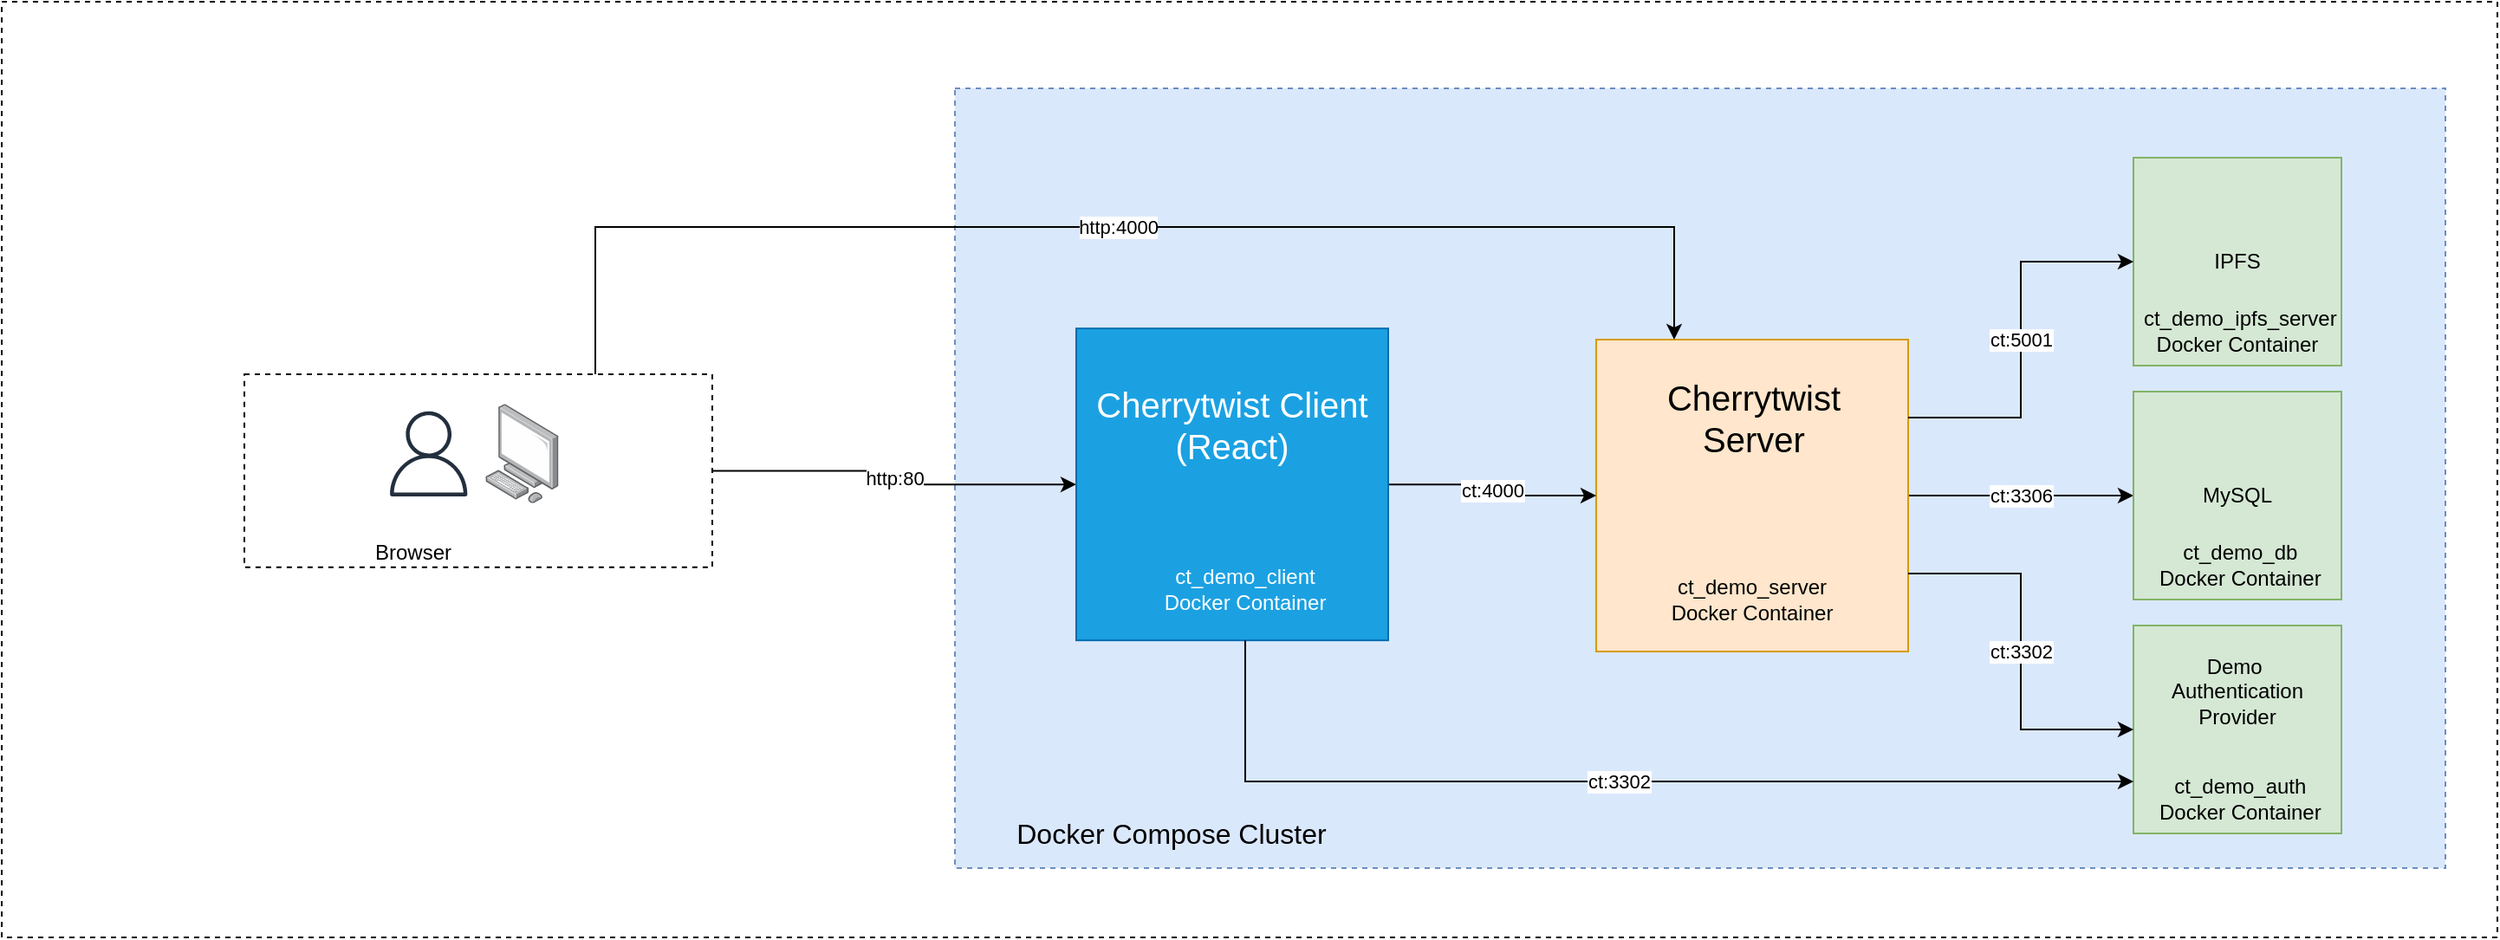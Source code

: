 <mxfile version="14.4.3" type="device"><diagram id="5-0HRDUqpAHmHsOU0eof" name="Page-1"><mxGraphModel dx="2889" dy="1175" grid="1" gridSize="10" guides="1" tooltips="1" connect="1" arrows="1" fold="1" page="1" pageScale="1" pageWidth="827" pageHeight="1169" math="0" shadow="0"><root><mxCell id="0"/><mxCell id="1" parent="0"/><mxCell id="0voDaI4-u7oijfD-uJI3-23" value="" style="rounded=0;whiteSpace=wrap;html=1;dashed=1;" parent="1" vertex="1"><mxGeometry x="-130" y="300" width="1440" height="540" as="geometry"/></mxCell><mxCell id="0voDaI4-u7oijfD-uJI3-18" value="" style="rounded=0;whiteSpace=wrap;html=1;dashed=1;fillColor=#dae8fc;strokeColor=#6c8ebf;" parent="1" vertex="1"><mxGeometry x="420" y="350" width="860" height="450" as="geometry"/></mxCell><mxCell id="0voDaI4-u7oijfD-uJI3-4" value="ct:3306" style="edgeStyle=orthogonalEdgeStyle;rounded=0;orthogonalLoop=1;jettySize=auto;html=1;" parent="1" source="0voDaI4-u7oijfD-uJI3-2" target="0voDaI4-u7oijfD-uJI3-1" edge="1"><mxGeometry relative="1" as="geometry"/></mxCell><mxCell id="0voDaI4-u7oijfD-uJI3-27" value="" style="group" parent="1" vertex="1" connectable="0"><mxGeometry x="1100" y="525" width="120" height="120" as="geometry"/></mxCell><mxCell id="0voDaI4-u7oijfD-uJI3-1" value="MySQL" style="whiteSpace=wrap;html=1;aspect=fixed;fillColor=#d5e8d4;strokeColor=#82b366;" parent="0voDaI4-u7oijfD-uJI3-27" vertex="1"><mxGeometry width="120" height="120" as="geometry"/></mxCell><mxCell id="0voDaI4-u7oijfD-uJI3-21" value="&amp;nbsp;ct_demo_db&lt;br&gt;&amp;nbsp;Docker Container" style="text;html=1;strokeColor=none;fillColor=none;align=center;verticalAlign=middle;whiteSpace=wrap;rounded=0;dashed=1;" parent="0voDaI4-u7oijfD-uJI3-27" vertex="1"><mxGeometry y="80" width="120" height="40" as="geometry"/></mxCell><mxCell id="0voDaI4-u7oijfD-uJI3-28" value="" style="group" parent="1" vertex="1" connectable="0"><mxGeometry x="790" y="495" width="190" height="180" as="geometry"/></mxCell><mxCell id="IZdfjD5uXH5z2tWCQTJ2-12" value="" style="group" vertex="1" connectable="0" parent="0voDaI4-u7oijfD-uJI3-28"><mxGeometry width="190" height="180" as="geometry"/></mxCell><mxCell id="0voDaI4-u7oijfD-uJI3-2" value="" style="whiteSpace=wrap;html=1;aspect=fixed;fillColor=#ffe6cc;strokeColor=#d79b00;" parent="IZdfjD5uXH5z2tWCQTJ2-12" vertex="1"><mxGeometry width="180" height="180" as="geometry"/></mxCell><mxCell id="0voDaI4-u7oijfD-uJI3-22" value="ct_demo_server&lt;br&gt;Docker Container" style="text;html=1;strokeColor=none;fillColor=none;align=center;verticalAlign=middle;whiteSpace=wrap;rounded=0;dashed=1;" parent="IZdfjD5uXH5z2tWCQTJ2-12" vertex="1"><mxGeometry x="30" y="130" width="120" height="40" as="geometry"/></mxCell><mxCell id="IZdfjD5uXH5z2tWCQTJ2-11" value="&lt;div style=&quot;text-align: center&quot;&gt;&lt;span style=&quot;font-size: 20px ; font-family: &amp;#34;helvetica&amp;#34;&quot;&gt;Cherrytwist Server&lt;/span&gt;&lt;/div&gt;" style="text;whiteSpace=wrap;html=1;" vertex="1" parent="IZdfjD5uXH5z2tWCQTJ2-12"><mxGeometry x="10" y="15" width="160" height="80" as="geometry"/></mxCell><mxCell id="0voDaI4-u7oijfD-uJI3-5" value="ct:4000" style="edgeStyle=orthogonalEdgeStyle;rounded=0;orthogonalLoop=1;jettySize=auto;html=1;entryX=0;entryY=0.5;entryDx=0;entryDy=0;exitX=1;exitY=0.5;exitDx=0;exitDy=0;" parent="1" source="0voDaI4-u7oijfD-uJI3-3" target="0voDaI4-u7oijfD-uJI3-2" edge="1"><mxGeometry relative="1" as="geometry"><mxPoint x="680" y="550" as="sourcePoint"/></mxGeometry></mxCell><mxCell id="0voDaI4-u7oijfD-uJI3-37" value="" style="group" parent="1" vertex="1" connectable="0"><mxGeometry x="10" y="515" width="270" height="120" as="geometry"/></mxCell><mxCell id="0voDaI4-u7oijfD-uJI3-35" value="" style="rounded=0;whiteSpace=wrap;html=1;dashed=1;" parent="0voDaI4-u7oijfD-uJI3-37" vertex="1"><mxGeometry width="270" height="111.429" as="geometry"/></mxCell><mxCell id="0voDaI4-u7oijfD-uJI3-31" value="" style="group" parent="0voDaI4-u7oijfD-uJI3-37" vertex="1" connectable="0"><mxGeometry x="81.818" y="17.143" width="155.455" height="102.857" as="geometry"/></mxCell><mxCell id="0voDaI4-u7oijfD-uJI3-32" value="" style="outlineConnect=0;fontColor=#232F3E;gradientColor=none;fillColor=#232F3E;strokeColor=none;dashed=0;verticalLabelPosition=bottom;verticalAlign=top;align=center;html=1;fontSize=12;fontStyle=0;aspect=fixed;pointerEvents=1;shape=mxgraph.aws4.user;" parent="0voDaI4-u7oijfD-uJI3-31" vertex="1"><mxGeometry y="4.286" width="49.091" height="49.091" as="geometry"/></mxCell><mxCell id="0voDaI4-u7oijfD-uJI3-33" value="" style="points=[];aspect=fixed;html=1;align=center;shadow=0;dashed=0;image;image=img/lib/allied_telesis/computer_and_terminals/Personal_Computer.svg;" parent="0voDaI4-u7oijfD-uJI3-31" vertex="1"><mxGeometry x="57.273" width="42.259" height="57.273" as="geometry"/></mxCell><mxCell id="0voDaI4-u7oijfD-uJI3-36" value="Browser" style="text;html=1;strokeColor=none;fillColor=none;align=center;verticalAlign=middle;whiteSpace=wrap;rounded=0;dashed=1;" parent="0voDaI4-u7oijfD-uJI3-37" vertex="1"><mxGeometry x="-8.182" y="85.714" width="211.377" height="34.286" as="geometry"/></mxCell><mxCell id="0voDaI4-u7oijfD-uJI3-40" value="http:80" style="edgeStyle=orthogonalEdgeStyle;rounded=0;orthogonalLoop=1;jettySize=auto;html=1;exitX=1;exitY=0.5;exitDx=0;exitDy=0;" parent="1" source="0voDaI4-u7oijfD-uJI3-35" target="0voDaI4-u7oijfD-uJI3-3" edge="1"><mxGeometry relative="1" as="geometry"><mxPoint x="460" y="550" as="targetPoint"/></mxGeometry></mxCell><mxCell id="IZdfjD5uXH5z2tWCQTJ2-1" value="" style="group" vertex="1" connectable="0" parent="1"><mxGeometry x="1100" y="390" width="120" height="120" as="geometry"/></mxCell><mxCell id="IZdfjD5uXH5z2tWCQTJ2-2" value="IPFS" style="whiteSpace=wrap;html=1;aspect=fixed;fillColor=#d5e8d4;strokeColor=#82b366;" vertex="1" parent="IZdfjD5uXH5z2tWCQTJ2-1"><mxGeometry width="120" height="120" as="geometry"/></mxCell><mxCell id="IZdfjD5uXH5z2tWCQTJ2-3" value="&amp;nbsp;ct_demo_ipfs_server&lt;br&gt;Docker Container" style="text;html=1;strokeColor=none;fillColor=none;align=center;verticalAlign=middle;whiteSpace=wrap;rounded=0;dashed=1;" vertex="1" parent="IZdfjD5uXH5z2tWCQTJ2-1"><mxGeometry y="80" width="120" height="40" as="geometry"/></mxCell><mxCell id="IZdfjD5uXH5z2tWCQTJ2-4" value="ct:5001" style="edgeStyle=orthogonalEdgeStyle;rounded=0;orthogonalLoop=1;jettySize=auto;html=1;entryX=0;entryY=0.5;entryDx=0;entryDy=0;exitX=1;exitY=0.25;exitDx=0;exitDy=0;" edge="1" parent="1" source="0voDaI4-u7oijfD-uJI3-2" target="IZdfjD5uXH5z2tWCQTJ2-2"><mxGeometry relative="1" as="geometry"><mxPoint x="990" y="560" as="sourcePoint"/><mxPoint x="1110" y="560" as="targetPoint"/></mxGeometry></mxCell><mxCell id="IZdfjD5uXH5z2tWCQTJ2-8" value="" style="group" vertex="1" connectable="0" parent="1"><mxGeometry x="460" y="510" width="240" height="180" as="geometry"/></mxCell><mxCell id="IZdfjD5uXH5z2tWCQTJ2-9" value="" style="group" vertex="1" connectable="0" parent="IZdfjD5uXH5z2tWCQTJ2-8"><mxGeometry x="30" y="-21.43" width="200" height="180" as="geometry"/></mxCell><mxCell id="0voDaI4-u7oijfD-uJI3-3" value="" style="whiteSpace=wrap;html=1;aspect=fixed;fillColor=#1ba1e2;strokeColor=#006EAF;fontColor=#ffffff;" parent="IZdfjD5uXH5z2tWCQTJ2-9" vertex="1"><mxGeometry width="180" height="180" as="geometry"/></mxCell><mxCell id="IZdfjD5uXH5z2tWCQTJ2-7" value="&lt;font color=&quot;#ffffff&quot;&gt;ct_demo_client&lt;br&gt;Docker Container&lt;/font&gt;" style="text;html=1;strokeColor=none;fillColor=none;align=center;verticalAlign=middle;whiteSpace=wrap;rounded=0;dashed=1;" vertex="1" parent="IZdfjD5uXH5z2tWCQTJ2-9"><mxGeometry y="120" width="195" height="60" as="geometry"/></mxCell><mxCell id="IZdfjD5uXH5z2tWCQTJ2-10" value="&lt;font style=&quot;font-size: 20px&quot;&gt;&lt;span style=&quot;color: rgb(255 , 255 , 255)&quot;&gt;Cherrytwist Client&lt;/span&gt;&lt;br style=&quot;color: rgb(255 , 255 , 255)&quot;&gt;&lt;span style=&quot;color: rgb(255 , 255 , 255)&quot;&gt;&amp;nbsp;(React)&amp;nbsp;&lt;/span&gt;&lt;/font&gt;" style="text;html=1;strokeColor=none;fillColor=none;align=center;verticalAlign=middle;whiteSpace=wrap;rounded=0;" vertex="1" parent="IZdfjD5uXH5z2tWCQTJ2-9"><mxGeometry y="30" width="180" height="50" as="geometry"/></mxCell><mxCell id="IZdfjD5uXH5z2tWCQTJ2-14" value="&lt;font style=&quot;font-size: 16px&quot;&gt;Docker Compose Cluster&lt;/font&gt;" style="text;html=1;strokeColor=none;fillColor=none;align=center;verticalAlign=middle;whiteSpace=wrap;rounded=0;" vertex="1" parent="1"><mxGeometry x="440" y="770" width="210" height="20" as="geometry"/></mxCell><mxCell id="IZdfjD5uXH5z2tWCQTJ2-15" value="http:4000" style="edgeStyle=orthogonalEdgeStyle;rounded=0;orthogonalLoop=1;jettySize=auto;html=1;exitX=0.75;exitY=0;exitDx=0;exitDy=0;entryX=0.25;entryY=0;entryDx=0;entryDy=0;" edge="1" parent="1" source="0voDaI4-u7oijfD-uJI3-35" target="0voDaI4-u7oijfD-uJI3-2"><mxGeometry relative="1" as="geometry"><mxPoint x="290" y="575.714" as="sourcePoint"/><mxPoint x="430" y="575" as="targetPoint"/><Array as="points"><mxPoint x="213" y="430"/><mxPoint x="835" y="430"/></Array></mxGeometry></mxCell><mxCell id="IZdfjD5uXH5z2tWCQTJ2-16" value="" style="group" vertex="1" connectable="0" parent="1"><mxGeometry x="1100" y="660" width="130" height="120" as="geometry"/></mxCell><mxCell id="IZdfjD5uXH5z2tWCQTJ2-17" value="" style="whiteSpace=wrap;html=1;aspect=fixed;fillColor=#d5e8d4;strokeColor=#82b366;" vertex="1" parent="IZdfjD5uXH5z2tWCQTJ2-16"><mxGeometry width="120" height="120" as="geometry"/></mxCell><mxCell id="IZdfjD5uXH5z2tWCQTJ2-18" value="&amp;nbsp;ct_demo_auth&lt;br&gt;&amp;nbsp;Docker Container" style="text;html=1;strokeColor=none;fillColor=none;align=center;verticalAlign=middle;whiteSpace=wrap;rounded=0;dashed=1;" vertex="1" parent="IZdfjD5uXH5z2tWCQTJ2-16"><mxGeometry y="80" width="120" height="40" as="geometry"/></mxCell><mxCell id="IZdfjD5uXH5z2tWCQTJ2-20" value="&lt;span style=&quot;color: rgb(0 , 0 , 0) ; font-family: &amp;#34;helvetica&amp;#34; ; font-size: 12px ; font-style: normal ; font-weight: 400 ; letter-spacing: normal ; text-indent: 0px ; text-transform: none ; word-spacing: 0px ; display: inline ; float: none&quot;&gt;Demo&amp;nbsp;&lt;/span&gt;&lt;br style=&quot;color: rgb(0 , 0 , 0) ; font-family: &amp;#34;helvetica&amp;#34; ; font-size: 12px ; font-style: normal ; font-weight: 400 ; letter-spacing: normal ; text-indent: 0px ; text-transform: none ; word-spacing: 0px&quot;&gt;&lt;span style=&quot;color: rgb(0 , 0 , 0) ; font-family: &amp;#34;helvetica&amp;#34; ; font-size: 12px ; font-style: normal ; font-weight: 400 ; letter-spacing: normal ; text-indent: 0px ; text-transform: none ; word-spacing: 0px ; display: inline ; float: none&quot;&gt;Authentication&lt;/span&gt;&lt;br style=&quot;color: rgb(0 , 0 , 0) ; font-family: &amp;#34;helvetica&amp;#34; ; font-size: 12px ; font-style: normal ; font-weight: 400 ; letter-spacing: normal ; text-indent: 0px ; text-transform: none ; word-spacing: 0px&quot;&gt;&lt;span style=&quot;color: rgb(0 , 0 , 0) ; font-family: &amp;#34;helvetica&amp;#34; ; font-size: 12px ; font-style: normal ; font-weight: 400 ; letter-spacing: normal ; text-indent: 0px ; text-transform: none ; word-spacing: 0px ; display: inline ; float: none&quot;&gt;Provider&lt;/span&gt;" style="text;whiteSpace=wrap;html=1;align=center;" vertex="1" parent="IZdfjD5uXH5z2tWCQTJ2-16"><mxGeometry x="10" y="10" width="100" height="60" as="geometry"/></mxCell><mxCell id="IZdfjD5uXH5z2tWCQTJ2-19" value="ct:3302" style="edgeStyle=orthogonalEdgeStyle;rounded=0;orthogonalLoop=1;jettySize=auto;html=1;exitX=1;exitY=0.75;exitDx=0;exitDy=0;" edge="1" parent="1" source="0voDaI4-u7oijfD-uJI3-2" target="IZdfjD5uXH5z2tWCQTJ2-17"><mxGeometry relative="1" as="geometry"><mxPoint x="980" y="595" as="sourcePoint"/><mxPoint x="1110" y="460" as="targetPoint"/></mxGeometry></mxCell><mxCell id="IZdfjD5uXH5z2tWCQTJ2-21" value="ct:3302" style="edgeStyle=orthogonalEdgeStyle;rounded=0;orthogonalLoop=1;jettySize=auto;html=1;exitX=0.5;exitY=1;exitDx=0;exitDy=0;entryX=0;entryY=0.25;entryDx=0;entryDy=0;" edge="1" parent="1" source="IZdfjD5uXH5z2tWCQTJ2-7" target="IZdfjD5uXH5z2tWCQTJ2-18"><mxGeometry relative="1" as="geometry"><mxPoint x="980" y="640" as="sourcePoint"/><mxPoint x="1110" y="730" as="targetPoint"/></mxGeometry></mxCell></root></mxGraphModel></diagram></mxfile>